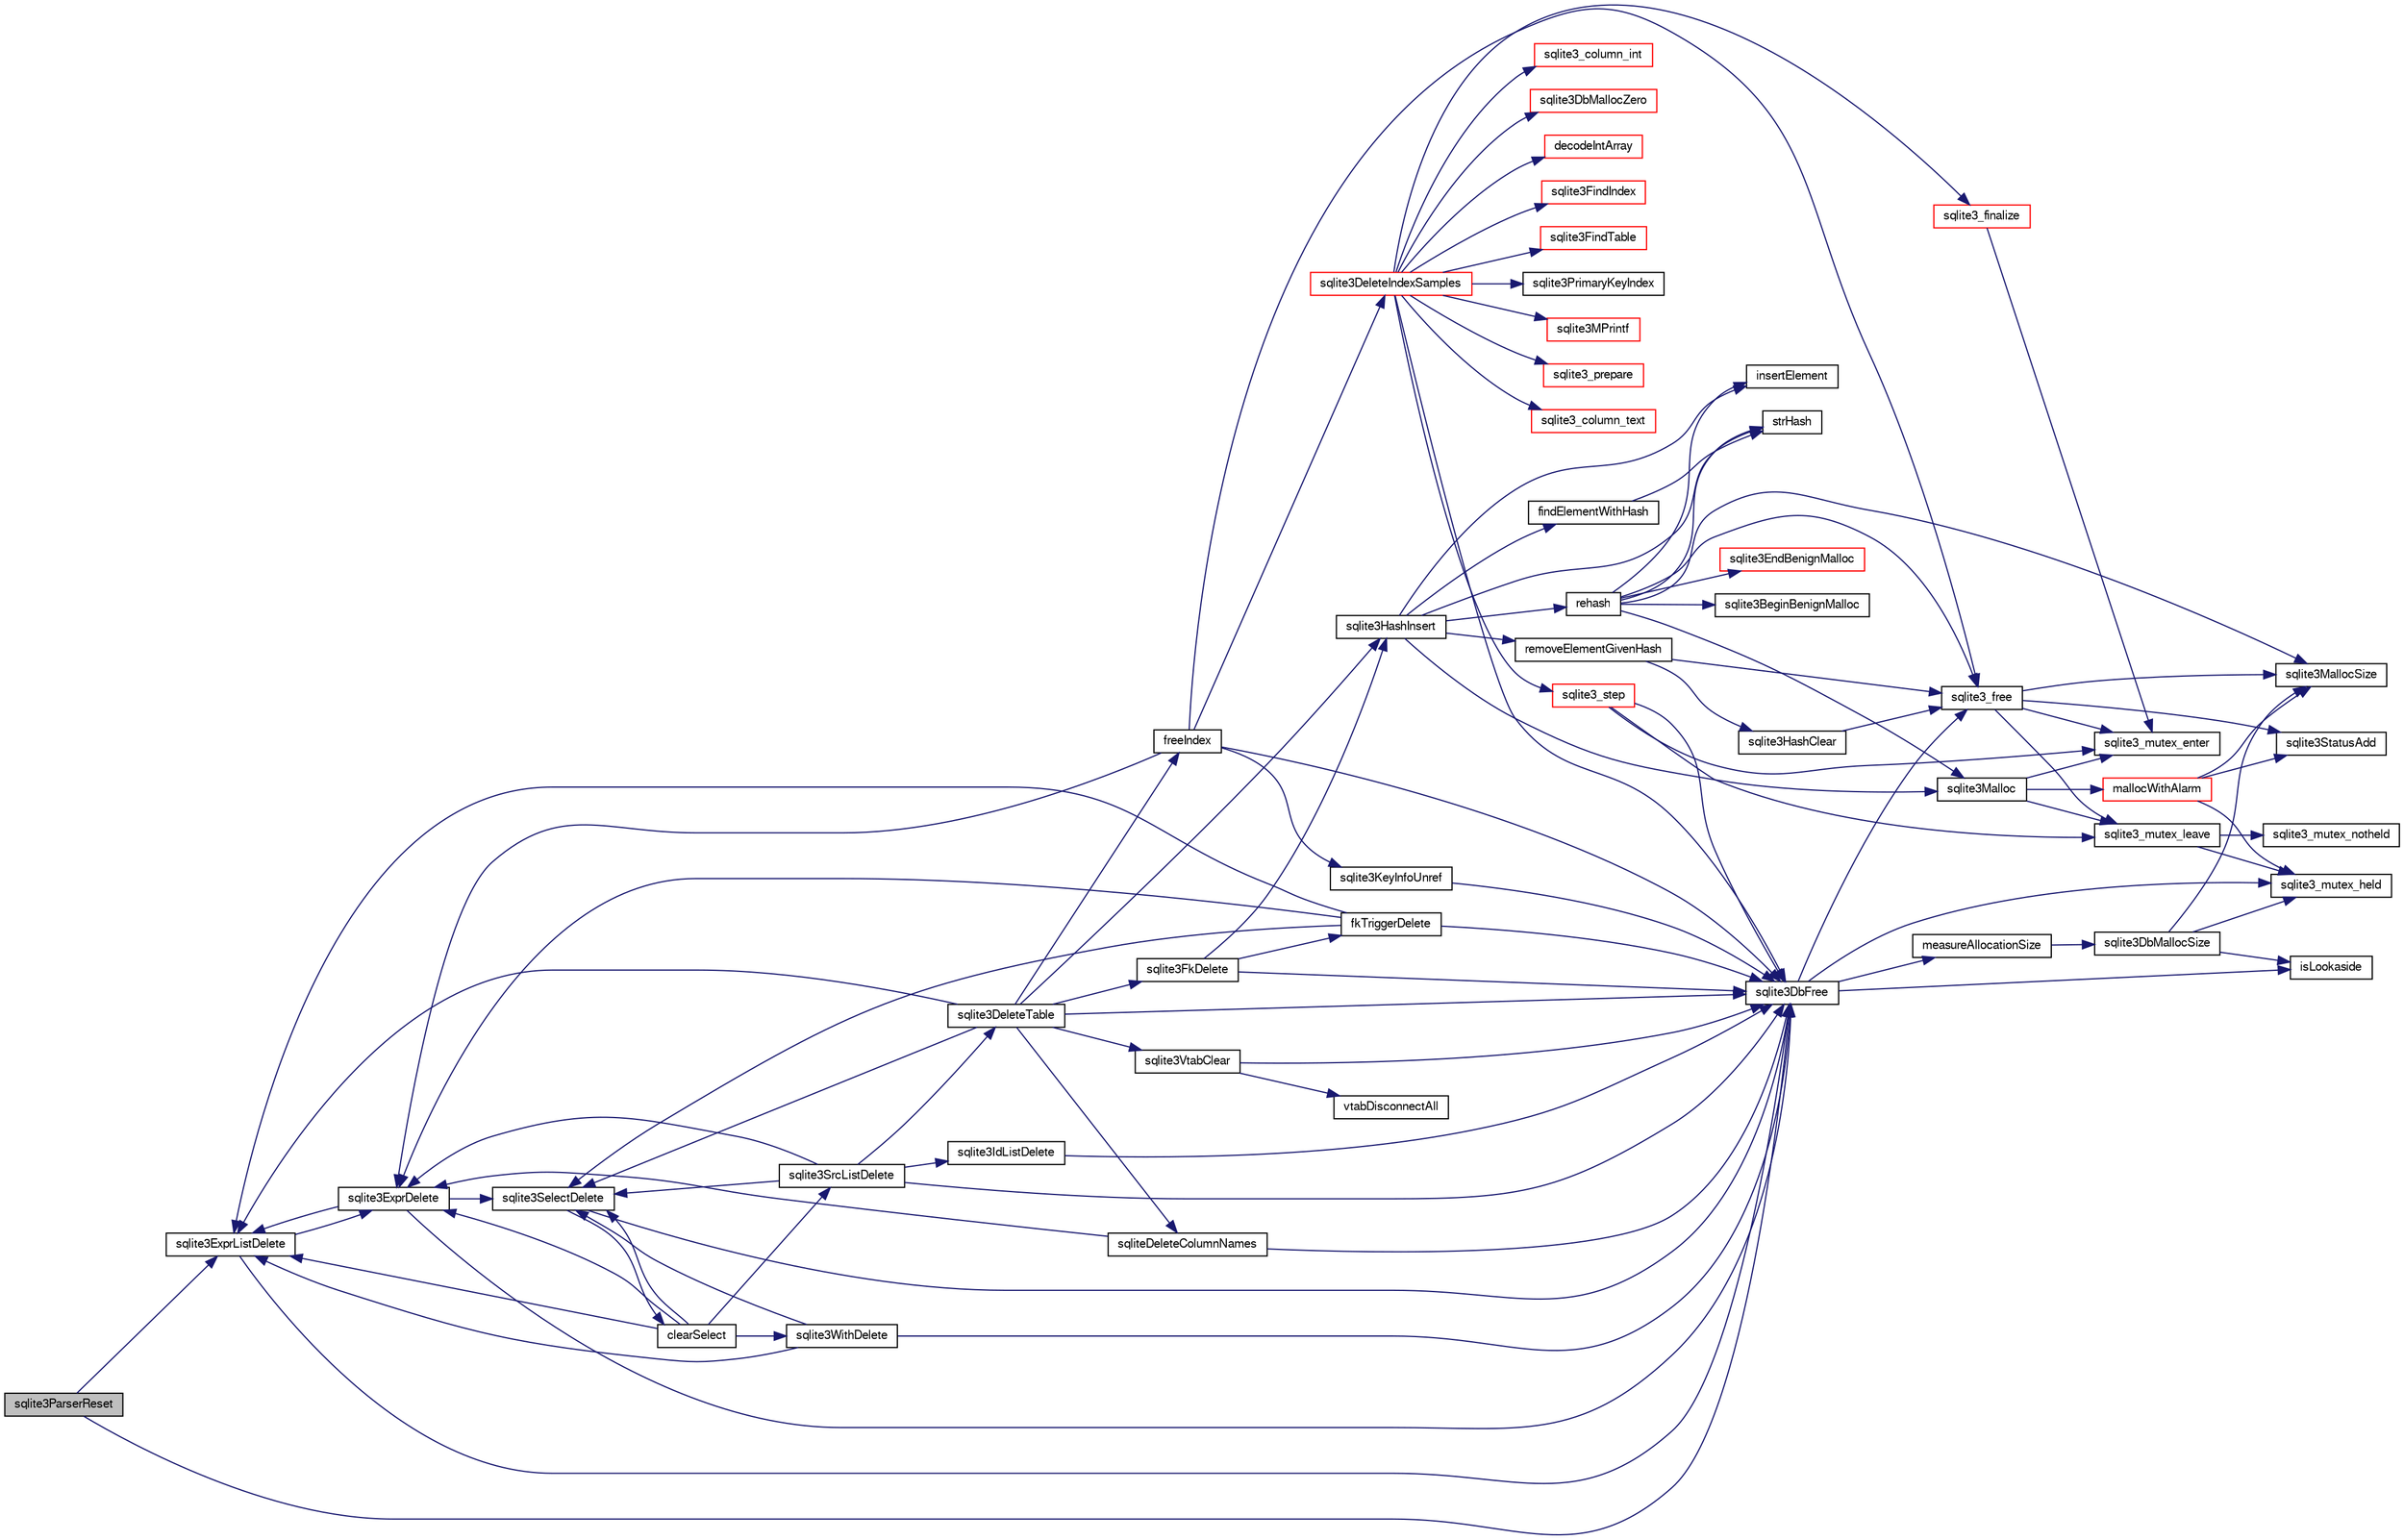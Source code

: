 digraph "sqlite3ParserReset"
{
  edge [fontname="FreeSans",fontsize="10",labelfontname="FreeSans",labelfontsize="10"];
  node [fontname="FreeSans",fontsize="10",shape=record];
  rankdir="LR";
  Node647768 [label="sqlite3ParserReset",height=0.2,width=0.4,color="black", fillcolor="grey75", style="filled", fontcolor="black"];
  Node647768 -> Node647769 [color="midnightblue",fontsize="10",style="solid",fontname="FreeSans"];
  Node647769 [label="sqlite3DbFree",height=0.2,width=0.4,color="black", fillcolor="white", style="filled",URL="$sqlite3_8c.html#ac70ab821a6607b4a1b909582dc37a069"];
  Node647769 -> Node647770 [color="midnightblue",fontsize="10",style="solid",fontname="FreeSans"];
  Node647770 [label="sqlite3_mutex_held",height=0.2,width=0.4,color="black", fillcolor="white", style="filled",URL="$sqlite3_8c.html#acf77da68932b6bc163c5e68547ecc3e7"];
  Node647769 -> Node647771 [color="midnightblue",fontsize="10",style="solid",fontname="FreeSans"];
  Node647771 [label="measureAllocationSize",height=0.2,width=0.4,color="black", fillcolor="white", style="filled",URL="$sqlite3_8c.html#a45731e644a22fdb756e2b6337224217a"];
  Node647771 -> Node647772 [color="midnightblue",fontsize="10",style="solid",fontname="FreeSans"];
  Node647772 [label="sqlite3DbMallocSize",height=0.2,width=0.4,color="black", fillcolor="white", style="filled",URL="$sqlite3_8c.html#aa397e5a8a03495203a0767abf0a71f86"];
  Node647772 -> Node647773 [color="midnightblue",fontsize="10",style="solid",fontname="FreeSans"];
  Node647773 [label="sqlite3MallocSize",height=0.2,width=0.4,color="black", fillcolor="white", style="filled",URL="$sqlite3_8c.html#acf5d2a5f35270bafb050bd2def576955"];
  Node647772 -> Node647770 [color="midnightblue",fontsize="10",style="solid",fontname="FreeSans"];
  Node647772 -> Node647774 [color="midnightblue",fontsize="10",style="solid",fontname="FreeSans"];
  Node647774 [label="isLookaside",height=0.2,width=0.4,color="black", fillcolor="white", style="filled",URL="$sqlite3_8c.html#a770fa05ff9717b75e16f4d968a77b897"];
  Node647769 -> Node647774 [color="midnightblue",fontsize="10",style="solid",fontname="FreeSans"];
  Node647769 -> Node647775 [color="midnightblue",fontsize="10",style="solid",fontname="FreeSans"];
  Node647775 [label="sqlite3_free",height=0.2,width=0.4,color="black", fillcolor="white", style="filled",URL="$sqlite3_8c.html#a6552349e36a8a691af5487999ab09519"];
  Node647775 -> Node647776 [color="midnightblue",fontsize="10",style="solid",fontname="FreeSans"];
  Node647776 [label="sqlite3_mutex_enter",height=0.2,width=0.4,color="black", fillcolor="white", style="filled",URL="$sqlite3_8c.html#a1c12cde690bd89f104de5cbad12a6bf5"];
  Node647775 -> Node647777 [color="midnightblue",fontsize="10",style="solid",fontname="FreeSans"];
  Node647777 [label="sqlite3StatusAdd",height=0.2,width=0.4,color="black", fillcolor="white", style="filled",URL="$sqlite3_8c.html#afa029f93586aeab4cc85360905dae9cd"];
  Node647775 -> Node647773 [color="midnightblue",fontsize="10",style="solid",fontname="FreeSans"];
  Node647775 -> Node647778 [color="midnightblue",fontsize="10",style="solid",fontname="FreeSans"];
  Node647778 [label="sqlite3_mutex_leave",height=0.2,width=0.4,color="black", fillcolor="white", style="filled",URL="$sqlite3_8c.html#a5838d235601dbd3c1fa993555c6bcc93"];
  Node647778 -> Node647770 [color="midnightblue",fontsize="10",style="solid",fontname="FreeSans"];
  Node647778 -> Node647779 [color="midnightblue",fontsize="10",style="solid",fontname="FreeSans"];
  Node647779 [label="sqlite3_mutex_notheld",height=0.2,width=0.4,color="black", fillcolor="white", style="filled",URL="$sqlite3_8c.html#a83967c837c1c000d3b5adcfaa688f5dc"];
  Node647768 -> Node647780 [color="midnightblue",fontsize="10",style="solid",fontname="FreeSans"];
  Node647780 [label="sqlite3ExprListDelete",height=0.2,width=0.4,color="black", fillcolor="white", style="filled",URL="$sqlite3_8c.html#ae9cd46eac81e86a04ed8c09b99fc3c10"];
  Node647780 -> Node647781 [color="midnightblue",fontsize="10",style="solid",fontname="FreeSans"];
  Node647781 [label="sqlite3ExprDelete",height=0.2,width=0.4,color="black", fillcolor="white", style="filled",URL="$sqlite3_8c.html#ae4e21ab5918e0428fbaa9e615dceb309"];
  Node647781 -> Node647769 [color="midnightblue",fontsize="10",style="solid",fontname="FreeSans"];
  Node647781 -> Node647782 [color="midnightblue",fontsize="10",style="solid",fontname="FreeSans"];
  Node647782 [label="sqlite3SelectDelete",height=0.2,width=0.4,color="black", fillcolor="white", style="filled",URL="$sqlite3_8c.html#a0f56959f0acac85496744f0d068854a0"];
  Node647782 -> Node647783 [color="midnightblue",fontsize="10",style="solid",fontname="FreeSans"];
  Node647783 [label="clearSelect",height=0.2,width=0.4,color="black", fillcolor="white", style="filled",URL="$sqlite3_8c.html#ac083bac4f2f02c26aa02fc24ca8c2dd9"];
  Node647783 -> Node647780 [color="midnightblue",fontsize="10",style="solid",fontname="FreeSans"];
  Node647783 -> Node647784 [color="midnightblue",fontsize="10",style="solid",fontname="FreeSans"];
  Node647784 [label="sqlite3SrcListDelete",height=0.2,width=0.4,color="black", fillcolor="white", style="filled",URL="$sqlite3_8c.html#acc250a3e5e7fd8889a16a9f28e3e7312"];
  Node647784 -> Node647769 [color="midnightblue",fontsize="10",style="solid",fontname="FreeSans"];
  Node647784 -> Node647785 [color="midnightblue",fontsize="10",style="solid",fontname="FreeSans"];
  Node647785 [label="sqlite3DeleteTable",height=0.2,width=0.4,color="black", fillcolor="white", style="filled",URL="$sqlite3_8c.html#a7fd3d507375a381a3807f92735318973"];
  Node647785 -> Node647786 [color="midnightblue",fontsize="10",style="solid",fontname="FreeSans"];
  Node647786 [label="sqlite3HashInsert",height=0.2,width=0.4,color="black", fillcolor="white", style="filled",URL="$sqlite3_8c.html#aebbc6c13b3c139d5f3463938f441da3d"];
  Node647786 -> Node647787 [color="midnightblue",fontsize="10",style="solid",fontname="FreeSans"];
  Node647787 [label="findElementWithHash",height=0.2,width=0.4,color="black", fillcolor="white", style="filled",URL="$sqlite3_8c.html#a75c0f574fa5d51702434c6e980d57d7f"];
  Node647787 -> Node647788 [color="midnightblue",fontsize="10",style="solid",fontname="FreeSans"];
  Node647788 [label="strHash",height=0.2,width=0.4,color="black", fillcolor="white", style="filled",URL="$sqlite3_8c.html#ad7193605dadc27cf291d54e15bdd011d"];
  Node647786 -> Node647789 [color="midnightblue",fontsize="10",style="solid",fontname="FreeSans"];
  Node647789 [label="removeElementGivenHash",height=0.2,width=0.4,color="black", fillcolor="white", style="filled",URL="$sqlite3_8c.html#a97ff4ac3846af0f8caf5426adfa2808a"];
  Node647789 -> Node647775 [color="midnightblue",fontsize="10",style="solid",fontname="FreeSans"];
  Node647789 -> Node647790 [color="midnightblue",fontsize="10",style="solid",fontname="FreeSans"];
  Node647790 [label="sqlite3HashClear",height=0.2,width=0.4,color="black", fillcolor="white", style="filled",URL="$sqlite3_8c.html#acc7a2dfa6603c59af14b3792fe463c73"];
  Node647790 -> Node647775 [color="midnightblue",fontsize="10",style="solid",fontname="FreeSans"];
  Node647786 -> Node647791 [color="midnightblue",fontsize="10",style="solid",fontname="FreeSans"];
  Node647791 [label="sqlite3Malloc",height=0.2,width=0.4,color="black", fillcolor="white", style="filled",URL="$sqlite3_8c.html#a361a2eaa846b1885f123abe46f5d8b2b"];
  Node647791 -> Node647776 [color="midnightblue",fontsize="10",style="solid",fontname="FreeSans"];
  Node647791 -> Node647792 [color="midnightblue",fontsize="10",style="solid",fontname="FreeSans"];
  Node647792 [label="mallocWithAlarm",height=0.2,width=0.4,color="red", fillcolor="white", style="filled",URL="$sqlite3_8c.html#ab070d5cf8e48ec8a6a43cf025d48598b"];
  Node647792 -> Node647770 [color="midnightblue",fontsize="10",style="solid",fontname="FreeSans"];
  Node647792 -> Node647773 [color="midnightblue",fontsize="10",style="solid",fontname="FreeSans"];
  Node647792 -> Node647777 [color="midnightblue",fontsize="10",style="solid",fontname="FreeSans"];
  Node647791 -> Node647778 [color="midnightblue",fontsize="10",style="solid",fontname="FreeSans"];
  Node647786 -> Node647796 [color="midnightblue",fontsize="10",style="solid",fontname="FreeSans"];
  Node647796 [label="rehash",height=0.2,width=0.4,color="black", fillcolor="white", style="filled",URL="$sqlite3_8c.html#a4851529638f6c7af16239ee6e2dcc628"];
  Node647796 -> Node647797 [color="midnightblue",fontsize="10",style="solid",fontname="FreeSans"];
  Node647797 [label="sqlite3BeginBenignMalloc",height=0.2,width=0.4,color="black", fillcolor="white", style="filled",URL="$sqlite3_8c.html#a3344c0e2b1b6df701a1cb326602fac14"];
  Node647796 -> Node647791 [color="midnightblue",fontsize="10",style="solid",fontname="FreeSans"];
  Node647796 -> Node647798 [color="midnightblue",fontsize="10",style="solid",fontname="FreeSans"];
  Node647798 [label="sqlite3EndBenignMalloc",height=0.2,width=0.4,color="red", fillcolor="white", style="filled",URL="$sqlite3_8c.html#a4582127cc64d483dc66c7acf9d8d8fbb"];
  Node647796 -> Node647775 [color="midnightblue",fontsize="10",style="solid",fontname="FreeSans"];
  Node647796 -> Node647773 [color="midnightblue",fontsize="10",style="solid",fontname="FreeSans"];
  Node647796 -> Node647788 [color="midnightblue",fontsize="10",style="solid",fontname="FreeSans"];
  Node647796 -> Node648063 [color="midnightblue",fontsize="10",style="solid",fontname="FreeSans"];
  Node648063 [label="insertElement",height=0.2,width=0.4,color="black", fillcolor="white", style="filled",URL="$sqlite3_8c.html#a011f717fc5c46f03d78bf81b6714e0ee"];
  Node647786 -> Node647788 [color="midnightblue",fontsize="10",style="solid",fontname="FreeSans"];
  Node647786 -> Node648063 [color="midnightblue",fontsize="10",style="solid",fontname="FreeSans"];
  Node647785 -> Node648064 [color="midnightblue",fontsize="10",style="solid",fontname="FreeSans"];
  Node648064 [label="freeIndex",height=0.2,width=0.4,color="black", fillcolor="white", style="filled",URL="$sqlite3_8c.html#a00907c99c18d5bcb9d0b38c077146c31"];
  Node648064 -> Node648065 [color="midnightblue",fontsize="10",style="solid",fontname="FreeSans"];
  Node648065 [label="sqlite3DeleteIndexSamples",height=0.2,width=0.4,color="red", fillcolor="white", style="filled",URL="$sqlite3_8c.html#aaeda0302fbf61397ec009f65bed047ef"];
  Node648065 -> Node647769 [color="midnightblue",fontsize="10",style="solid",fontname="FreeSans"];
  Node648065 -> Node648066 [color="midnightblue",fontsize="10",style="solid",fontname="FreeSans"];
  Node648066 [label="sqlite3FindIndex",height=0.2,width=0.4,color="red", fillcolor="white", style="filled",URL="$sqlite3_8c.html#a79fb99db8d0f914bb72dd374ae088512"];
  Node648065 -> Node648068 [color="midnightblue",fontsize="10",style="solid",fontname="FreeSans"];
  Node648068 [label="sqlite3FindTable",height=0.2,width=0.4,color="red", fillcolor="white", style="filled",URL="$sqlite3_8c.html#afa51dbee6173bf3a8a3df76b07cea789"];
  Node648065 -> Node648069 [color="midnightblue",fontsize="10",style="solid",fontname="FreeSans"];
  Node648069 [label="sqlite3PrimaryKeyIndex",height=0.2,width=0.4,color="black", fillcolor="white", style="filled",URL="$sqlite3_8c.html#af6edde3fbbd22a22b86ad32677fad95b"];
  Node648065 -> Node648044 [color="midnightblue",fontsize="10",style="solid",fontname="FreeSans"];
  Node648044 [label="sqlite3MPrintf",height=0.2,width=0.4,color="red", fillcolor="white", style="filled",URL="$sqlite3_8c.html#a208ef0df84e9778778804a19af03efea"];
  Node648065 -> Node648070 [color="midnightblue",fontsize="10",style="solid",fontname="FreeSans"];
  Node648070 [label="sqlite3_prepare",height=0.2,width=0.4,color="red", fillcolor="white", style="filled",URL="$sqlite3_8c.html#a8c39e7b9dbeff01f0a399b46d4b29f1c"];
  Node648065 -> Node648448 [color="midnightblue",fontsize="10",style="solid",fontname="FreeSans"];
  Node648448 [label="sqlite3_step",height=0.2,width=0.4,color="red", fillcolor="white", style="filled",URL="$sqlite3_8c.html#ac1e491ce36b7471eb28387f7d3c74334"];
  Node648448 -> Node647776 [color="midnightblue",fontsize="10",style="solid",fontname="FreeSans"];
  Node648448 -> Node647769 [color="midnightblue",fontsize="10",style="solid",fontname="FreeSans"];
  Node648448 -> Node647778 [color="midnightblue",fontsize="10",style="solid",fontname="FreeSans"];
  Node648065 -> Node648623 [color="midnightblue",fontsize="10",style="solid",fontname="FreeSans"];
  Node648623 [label="sqlite3_column_text",height=0.2,width=0.4,color="red", fillcolor="white", style="filled",URL="$sqlite3_8c.html#aee36f5eaf67b425ddf6f9b7a2004d018"];
  Node648065 -> Node648715 [color="midnightblue",fontsize="10",style="solid",fontname="FreeSans"];
  Node648715 [label="sqlite3_column_int",height=0.2,width=0.4,color="red", fillcolor="white", style="filled",URL="$sqlite3_8c.html#a6bd16f5b3266f473e37e8e3d4ebb4290"];
  Node648065 -> Node647994 [color="midnightblue",fontsize="10",style="solid",fontname="FreeSans"];
  Node647994 [label="sqlite3DbMallocZero",height=0.2,width=0.4,color="red", fillcolor="white", style="filled",URL="$sqlite3_8c.html#a49cfebac9d6067a03442c92af73f33e4"];
  Node648065 -> Node648441 [color="midnightblue",fontsize="10",style="solid",fontname="FreeSans"];
  Node648441 [label="sqlite3_finalize",height=0.2,width=0.4,color="red", fillcolor="white", style="filled",URL="$sqlite3_8c.html#a801195c0f771d40bb4be1e40f3b88945"];
  Node648441 -> Node647776 [color="midnightblue",fontsize="10",style="solid",fontname="FreeSans"];
  Node648065 -> Node648637 [color="midnightblue",fontsize="10",style="solid",fontname="FreeSans"];
  Node648637 [label="decodeIntArray",height=0.2,width=0.4,color="red", fillcolor="white", style="filled",URL="$sqlite3_8c.html#a5e8b60c7b00918beb59b76e5ed837b01"];
  Node648064 -> Node648108 [color="midnightblue",fontsize="10",style="solid",fontname="FreeSans"];
  Node648108 [label="sqlite3KeyInfoUnref",height=0.2,width=0.4,color="black", fillcolor="white", style="filled",URL="$sqlite3_8c.html#ac94cc1874ab0865db1dbbefd3886ba4a"];
  Node648108 -> Node647769 [color="midnightblue",fontsize="10",style="solid",fontname="FreeSans"];
  Node648064 -> Node647781 [color="midnightblue",fontsize="10",style="solid",fontname="FreeSans"];
  Node648064 -> Node647769 [color="midnightblue",fontsize="10",style="solid",fontname="FreeSans"];
  Node648064 -> Node647775 [color="midnightblue",fontsize="10",style="solid",fontname="FreeSans"];
  Node647785 -> Node648718 [color="midnightblue",fontsize="10",style="solid",fontname="FreeSans"];
  Node648718 [label="sqlite3FkDelete",height=0.2,width=0.4,color="black", fillcolor="white", style="filled",URL="$sqlite3_8c.html#a59a33da6c4e11d3f99b15eafdc01f013"];
  Node648718 -> Node647786 [color="midnightblue",fontsize="10",style="solid",fontname="FreeSans"];
  Node648718 -> Node648719 [color="midnightblue",fontsize="10",style="solid",fontname="FreeSans"];
  Node648719 [label="fkTriggerDelete",height=0.2,width=0.4,color="black", fillcolor="white", style="filled",URL="$sqlite3_8c.html#a45e39c07b1ac453fc3ee0d8779da2cc1"];
  Node648719 -> Node647781 [color="midnightblue",fontsize="10",style="solid",fontname="FreeSans"];
  Node648719 -> Node647780 [color="midnightblue",fontsize="10",style="solid",fontname="FreeSans"];
  Node648719 -> Node647782 [color="midnightblue",fontsize="10",style="solid",fontname="FreeSans"];
  Node648719 -> Node647769 [color="midnightblue",fontsize="10",style="solid",fontname="FreeSans"];
  Node648718 -> Node647769 [color="midnightblue",fontsize="10",style="solid",fontname="FreeSans"];
  Node647785 -> Node648720 [color="midnightblue",fontsize="10",style="solid",fontname="FreeSans"];
  Node648720 [label="sqliteDeleteColumnNames",height=0.2,width=0.4,color="black", fillcolor="white", style="filled",URL="$sqlite3_8c.html#a30fd46bd85a745b908f382e5dd74c38a"];
  Node648720 -> Node647769 [color="midnightblue",fontsize="10",style="solid",fontname="FreeSans"];
  Node648720 -> Node647781 [color="midnightblue",fontsize="10",style="solid",fontname="FreeSans"];
  Node647785 -> Node647769 [color="midnightblue",fontsize="10",style="solid",fontname="FreeSans"];
  Node647785 -> Node647782 [color="midnightblue",fontsize="10",style="solid",fontname="FreeSans"];
  Node647785 -> Node647780 [color="midnightblue",fontsize="10",style="solid",fontname="FreeSans"];
  Node647785 -> Node648721 [color="midnightblue",fontsize="10",style="solid",fontname="FreeSans"];
  Node648721 [label="sqlite3VtabClear",height=0.2,width=0.4,color="black", fillcolor="white", style="filled",URL="$sqlite3_8c.html#a0690ffd2d2e58bd4ed1ce4f1e35c1ef1"];
  Node648721 -> Node648701 [color="midnightblue",fontsize="10",style="solid",fontname="FreeSans"];
  Node648701 [label="vtabDisconnectAll",height=0.2,width=0.4,color="black", fillcolor="white", style="filled",URL="$sqlite3_8c.html#aa3d5506c2557b3e090d8409b5ee27d29"];
  Node648721 -> Node647769 [color="midnightblue",fontsize="10",style="solid",fontname="FreeSans"];
  Node647784 -> Node647782 [color="midnightblue",fontsize="10",style="solid",fontname="FreeSans"];
  Node647784 -> Node647781 [color="midnightblue",fontsize="10",style="solid",fontname="FreeSans"];
  Node647784 -> Node648099 [color="midnightblue",fontsize="10",style="solid",fontname="FreeSans"];
  Node648099 [label="sqlite3IdListDelete",height=0.2,width=0.4,color="black", fillcolor="white", style="filled",URL="$sqlite3_8c.html#a38bea53ea789e86289ca600ff6010f73"];
  Node648099 -> Node647769 [color="midnightblue",fontsize="10",style="solid",fontname="FreeSans"];
  Node647783 -> Node647781 [color="midnightblue",fontsize="10",style="solid",fontname="FreeSans"];
  Node647783 -> Node647782 [color="midnightblue",fontsize="10",style="solid",fontname="FreeSans"];
  Node647783 -> Node648098 [color="midnightblue",fontsize="10",style="solid",fontname="FreeSans"];
  Node648098 [label="sqlite3WithDelete",height=0.2,width=0.4,color="black", fillcolor="white", style="filled",URL="$sqlite3_8c.html#a17d9ea3de76b5d740b422ea9b4fe3abb"];
  Node648098 -> Node647780 [color="midnightblue",fontsize="10",style="solid",fontname="FreeSans"];
  Node648098 -> Node647782 [color="midnightblue",fontsize="10",style="solid",fontname="FreeSans"];
  Node648098 -> Node647769 [color="midnightblue",fontsize="10",style="solid",fontname="FreeSans"];
  Node647782 -> Node647769 [color="midnightblue",fontsize="10",style="solid",fontname="FreeSans"];
  Node647781 -> Node647780 [color="midnightblue",fontsize="10",style="solid",fontname="FreeSans"];
  Node647780 -> Node647769 [color="midnightblue",fontsize="10",style="solid",fontname="FreeSans"];
}
